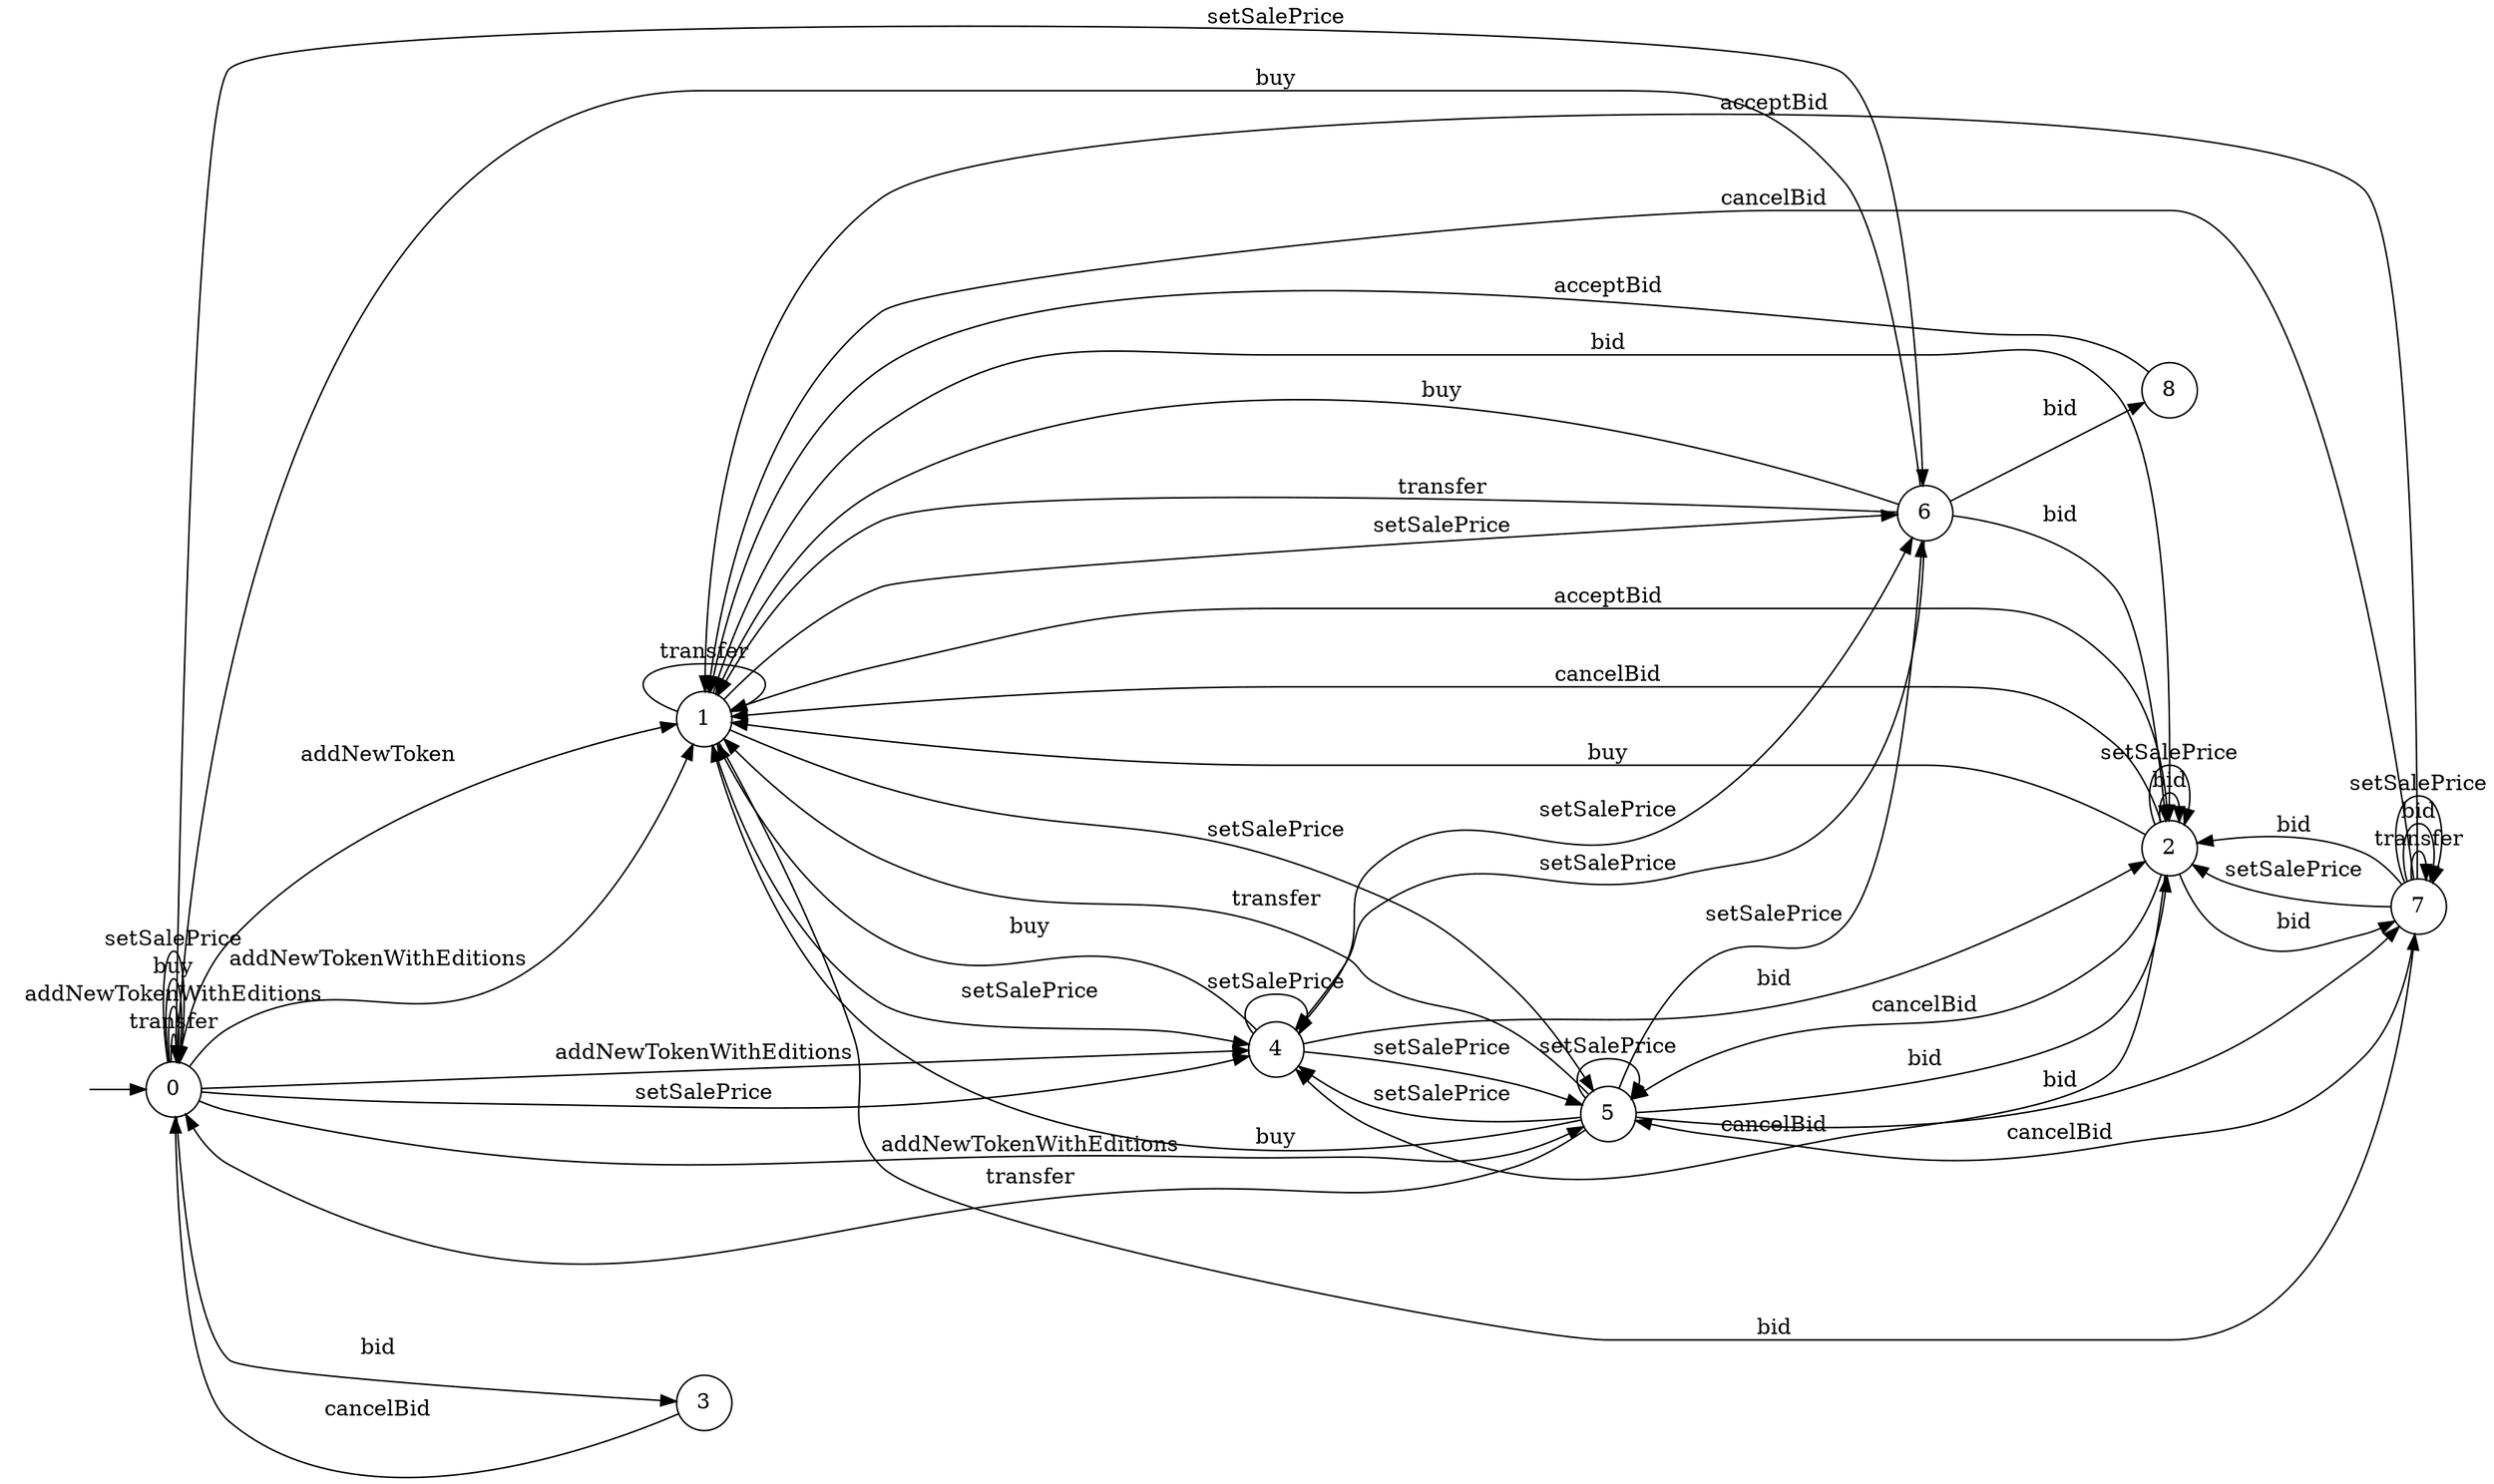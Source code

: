 digraph "./InvConPlus/Dapp-Automata-data/result/model-fix/0x41a322b28d0ff354040e2cbc676f0320d8c8850d/SupeRare/FSM-10" {
	graph [rankdir=LR]
	"" [label="" shape=plaintext]
	1 [label=1 shape=circle]
	4 [label=4 shape=circle]
	8 [label=8 shape=circle]
	6 [label=6 shape=circle]
	7 [label=7 shape=circle]
	2 [label=2 shape=circle]
	3 [label=3 shape=circle]
	5 [label=5 shape=circle]
	0 [label=0 shape=circle]
	"" -> 0 [label=""]
	0 -> 0 [label=transfer]
	0 -> 1 [label=addNewToken]
	0 -> 5 [label=addNewTokenWithEditions]
	0 -> 1 [label=addNewTokenWithEditions]
	0 -> 4 [label=addNewTokenWithEditions]
	0 -> 0 [label=addNewTokenWithEditions]
	0 -> 3 [label=bid]
	0 -> 0 [label=buy]
	0 -> 6 [label=setSalePrice]
	0 -> 4 [label=setSalePrice]
	0 -> 0 [label=setSalePrice]
	8 -> 1 [label=acceptBid]
	2 -> 7 [label=bid]
	2 -> 2 [label=bid]
	2 -> 1 [label=acceptBid]
	2 -> 5 [label=cancelBid]
	2 -> 1 [label=cancelBid]
	2 -> 4 [label=cancelBid]
	2 -> 1 [label=buy]
	2 -> 2 [label=setSalePrice]
	5 -> 1 [label=transfer]
	5 -> 0 [label=transfer]
	5 -> 7 [label=bid]
	5 -> 2 [label=bid]
	5 -> 1 [label=buy]
	5 -> 5 [label=setSalePrice]
	5 -> 6 [label=setSalePrice]
	5 -> 4 [label=setSalePrice]
	4 -> 2 [label=bid]
	4 -> 1 [label=buy]
	4 -> 5 [label=setSalePrice]
	4 -> 6 [label=setSalePrice]
	4 -> 4 [label=setSalePrice]
	7 -> 7 [label=transfer]
	7 -> 7 [label=bid]
	7 -> 2 [label=bid]
	7 -> 1 [label=acceptBid]
	7 -> 5 [label=cancelBid]
	7 -> 1 [label=cancelBid]
	7 -> 7 [label=setSalePrice]
	7 -> 2 [label=setSalePrice]
	6 -> 1 [label=transfer]
	6 -> 2 [label=bid]
	6 -> 8 [label=bid]
	6 -> 1 [label=buy]
	6 -> 0 [label=buy]
	6 -> 4 [label=setSalePrice]
	3 -> 0 [label=cancelBid]
	1 -> 1 [label=transfer]
	1 -> 7 [label=bid]
	1 -> 2 [label=bid]
	1 -> 5 [label=setSalePrice]
	1 -> 6 [label=setSalePrice]
	1 -> 4 [label=setSalePrice]
}
